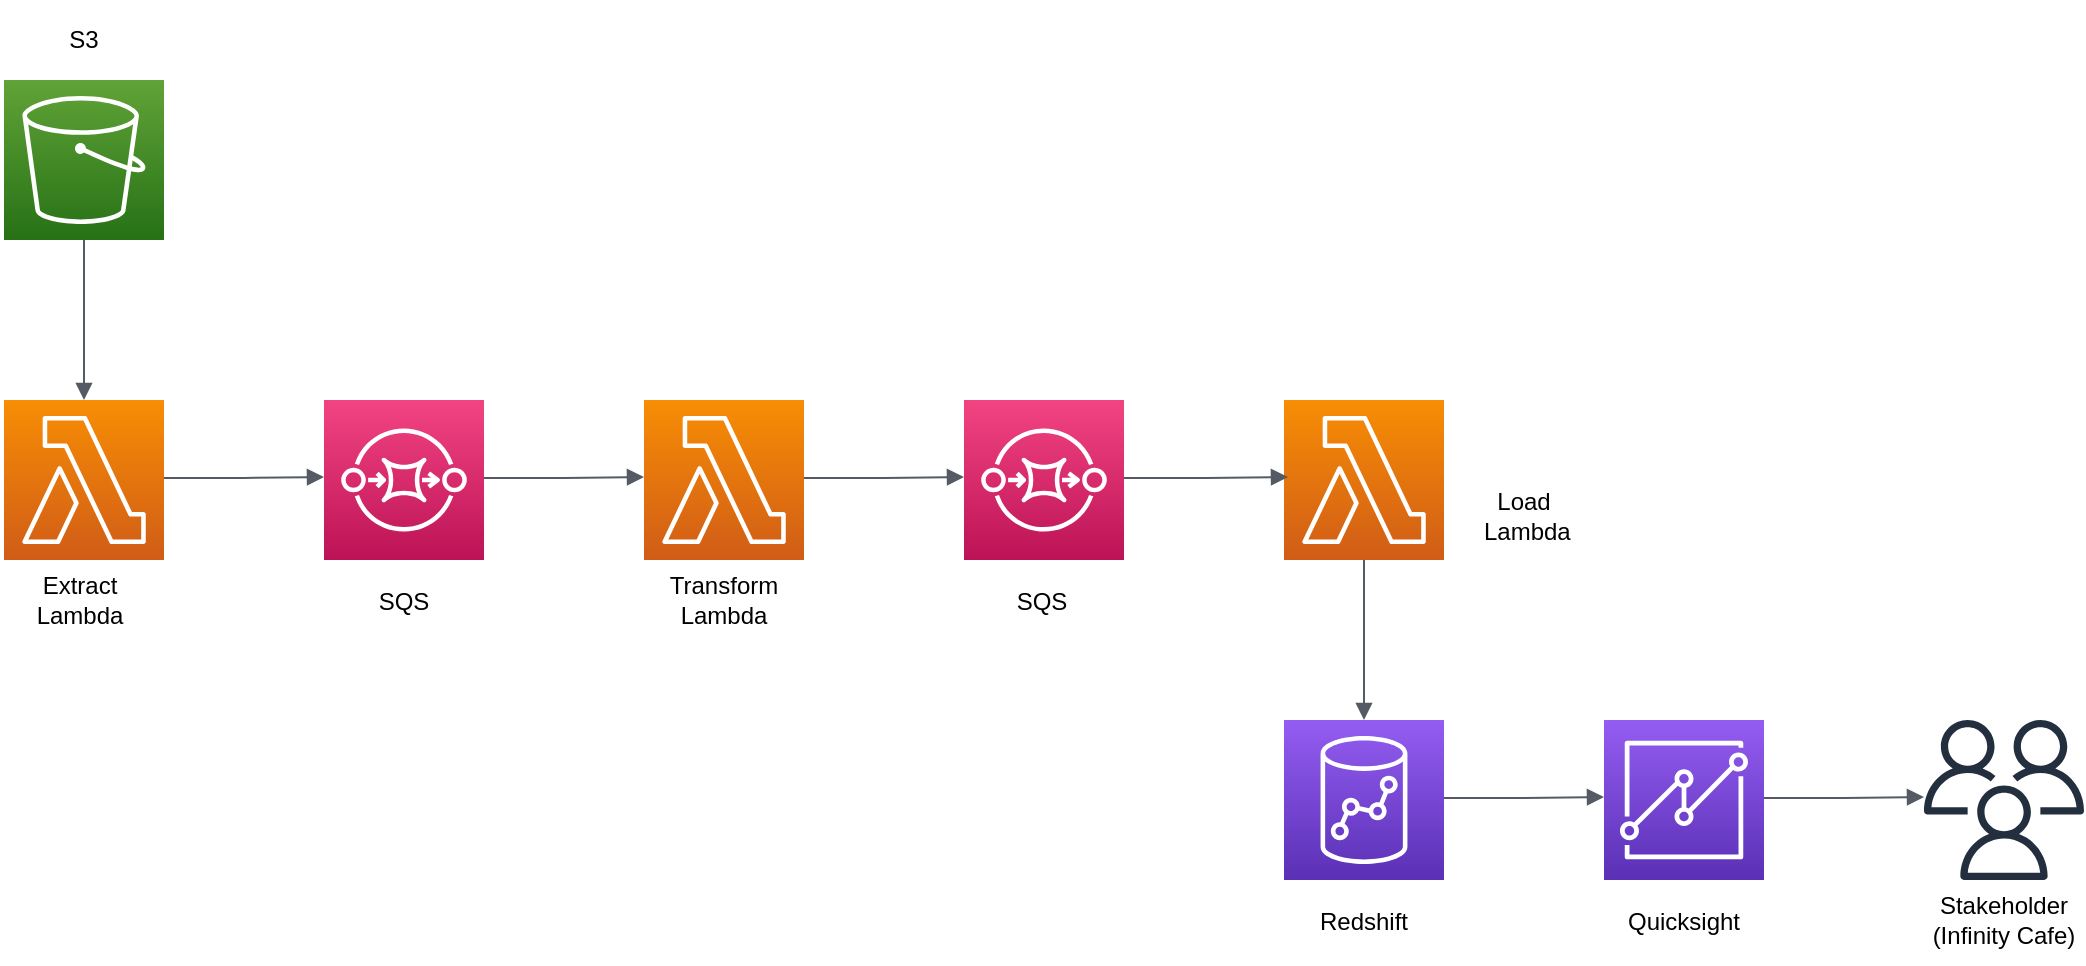 <mxfile version="13.8.1" type="device"><diagram id="Ht1M8jgEwFfnCIfOTk4-" name="Page-1"><mxGraphModel dx="395" dy="196" grid="1" gridSize="10" guides="1" tooltips="1" connect="1" arrows="1" fold="1" page="1" pageScale="1" pageWidth="1169" pageHeight="827" math="0" shadow="0"><root><mxCell id="0"/><mxCell id="1" parent="0"/><mxCell id="TOBhvi67q0q5GOOHMmWg-1" value="" style="outlineConnect=0;fontColor=#232F3E;gradientColor=#60A337;gradientDirection=north;fillColor=#277116;strokeColor=#ffffff;dashed=0;verticalLabelPosition=bottom;verticalAlign=top;align=center;html=1;fontSize=12;fontStyle=0;aspect=fixed;shape=mxgraph.aws4.resourceIcon;resIcon=mxgraph.aws4.s3;" vertex="1" parent="1"><mxGeometry x="40" y="120" width="80" height="80" as="geometry"/></mxCell><mxCell id="TOBhvi67q0q5GOOHMmWg-2" value="" style="outlineConnect=0;fontColor=#232F3E;gradientColor=#945DF2;gradientDirection=north;fillColor=#5A30B5;strokeColor=#ffffff;dashed=0;verticalLabelPosition=bottom;verticalAlign=top;align=center;html=1;fontSize=12;fontStyle=0;aspect=fixed;shape=mxgraph.aws4.resourceIcon;resIcon=mxgraph.aws4.redshift;" vertex="1" parent="1"><mxGeometry x="680" y="440" width="80" height="80" as="geometry"/></mxCell><mxCell id="TOBhvi67q0q5GOOHMmWg-3" value="" style="outlineConnect=0;fontColor=#232F3E;gradientColor=#F34482;gradientDirection=north;fillColor=#BC1356;strokeColor=#ffffff;dashed=0;verticalLabelPosition=bottom;verticalAlign=top;align=center;html=1;fontSize=12;fontStyle=0;aspect=fixed;shape=mxgraph.aws4.resourceIcon;resIcon=mxgraph.aws4.sqs;" vertex="1" parent="1"><mxGeometry x="200" y="280" width="80" height="80" as="geometry"/></mxCell><mxCell id="TOBhvi67q0q5GOOHMmWg-4" value="" style="outlineConnect=0;fontColor=#232F3E;gradientColor=#F34482;gradientDirection=north;fillColor=#BC1356;strokeColor=#ffffff;dashed=0;verticalLabelPosition=bottom;verticalAlign=top;align=center;html=1;fontSize=12;fontStyle=0;aspect=fixed;shape=mxgraph.aws4.resourceIcon;resIcon=mxgraph.aws4.sqs;" vertex="1" parent="1"><mxGeometry x="520" y="280" width="80" height="80" as="geometry"/></mxCell><mxCell id="TOBhvi67q0q5GOOHMmWg-5" value="" style="outlineConnect=0;fontColor=#232F3E;gradientColor=#F78E04;gradientDirection=north;fillColor=#D05C17;strokeColor=#ffffff;dashed=0;verticalLabelPosition=bottom;verticalAlign=top;align=center;html=1;fontSize=12;fontStyle=0;aspect=fixed;shape=mxgraph.aws4.resourceIcon;resIcon=mxgraph.aws4.lambda;" vertex="1" parent="1"><mxGeometry x="40" y="280" width="80" height="80" as="geometry"/></mxCell><mxCell id="TOBhvi67q0q5GOOHMmWg-6" value="" style="outlineConnect=0;fontColor=#232F3E;gradientColor=#F78E04;gradientDirection=north;fillColor=#D05C17;strokeColor=#ffffff;dashed=0;verticalLabelPosition=bottom;verticalAlign=top;align=center;html=1;fontSize=12;fontStyle=0;aspect=fixed;shape=mxgraph.aws4.resourceIcon;resIcon=mxgraph.aws4.lambda;" vertex="1" parent="1"><mxGeometry x="360" y="280" width="80" height="80" as="geometry"/></mxCell><mxCell id="TOBhvi67q0q5GOOHMmWg-7" value="" style="outlineConnect=0;fontColor=#232F3E;gradientColor=#F78E04;gradientDirection=north;fillColor=#D05C17;strokeColor=#ffffff;dashed=0;verticalLabelPosition=bottom;verticalAlign=top;align=center;html=1;fontSize=12;fontStyle=0;aspect=fixed;shape=mxgraph.aws4.resourceIcon;resIcon=mxgraph.aws4.lambda;" vertex="1" parent="1"><mxGeometry x="680" y="280" width="80" height="80" as="geometry"/></mxCell><mxCell id="TOBhvi67q0q5GOOHMmWg-8" value="" style="outlineConnect=0;fontColor=#232F3E;gradientColor=#945DF2;gradientDirection=north;fillColor=#5A30B5;strokeColor=#ffffff;dashed=0;verticalLabelPosition=bottom;verticalAlign=top;align=center;html=1;fontSize=12;fontStyle=0;aspect=fixed;shape=mxgraph.aws4.resourceIcon;resIcon=mxgraph.aws4.quicksight;" vertex="1" parent="1"><mxGeometry x="840" y="440" width="80" height="80" as="geometry"/></mxCell><mxCell id="TOBhvi67q0q5GOOHMmWg-9" value="" style="outlineConnect=0;fontColor=#232F3E;gradientColor=none;fillColor=#232F3E;dashed=0;verticalLabelPosition=bottom;verticalAlign=top;align=center;html=1;fontSize=12;fontStyle=0;aspect=fixed;pointerEvents=1;shape=mxgraph.aws4.users;strokeColor=none;" vertex="1" parent="1"><mxGeometry x="1000" y="440" width="80" height="80" as="geometry"/></mxCell><mxCell id="TOBhvi67q0q5GOOHMmWg-12" value="" style="edgeStyle=orthogonalEdgeStyle;html=1;endArrow=none;elbow=vertical;startArrow=block;startFill=1;strokeColor=#545B64;rounded=0;" edge="1" parent="1" source="TOBhvi67q0q5GOOHMmWg-5" target="TOBhvi67q0q5GOOHMmWg-1"><mxGeometry width="100" relative="1" as="geometry"><mxPoint x="40" y="250" as="sourcePoint"/><mxPoint x="140" y="250" as="targetPoint"/></mxGeometry></mxCell><mxCell id="TOBhvi67q0q5GOOHMmWg-14" value="" style="edgeStyle=orthogonalEdgeStyle;html=1;endArrow=block;elbow=vertical;startArrow=none;endFill=1;strokeColor=#545B64;rounded=0;" edge="1" parent="1"><mxGeometry width="100" relative="1" as="geometry"><mxPoint x="120" y="319" as="sourcePoint"/><mxPoint x="200" y="318.5" as="targetPoint"/><Array as="points"><mxPoint x="160" y="319"/></Array></mxGeometry></mxCell><mxCell id="TOBhvi67q0q5GOOHMmWg-15" value="" style="edgeStyle=orthogonalEdgeStyle;html=1;endArrow=block;elbow=vertical;startArrow=none;endFill=1;strokeColor=#545B64;rounded=0;" edge="1" parent="1"><mxGeometry width="100" relative="1" as="geometry"><mxPoint x="280" y="319" as="sourcePoint"/><mxPoint x="360" y="318.5" as="targetPoint"/><Array as="points"><mxPoint x="320" y="319"/></Array></mxGeometry></mxCell><mxCell id="TOBhvi67q0q5GOOHMmWg-16" value="" style="edgeStyle=orthogonalEdgeStyle;html=1;endArrow=block;elbow=vertical;startArrow=none;endFill=1;strokeColor=#545B64;rounded=0;" edge="1" parent="1"><mxGeometry width="100" relative="1" as="geometry"><mxPoint x="440" y="319" as="sourcePoint"/><mxPoint x="520" y="318.5" as="targetPoint"/><Array as="points"><mxPoint x="480" y="319"/></Array></mxGeometry></mxCell><mxCell id="TOBhvi67q0q5GOOHMmWg-17" value="" style="edgeStyle=orthogonalEdgeStyle;html=1;endArrow=block;elbow=vertical;startArrow=none;endFill=1;strokeColor=#545B64;rounded=0;" edge="1" parent="1"><mxGeometry width="100" relative="1" as="geometry"><mxPoint x="600" y="319" as="sourcePoint"/><mxPoint x="682" y="318.5" as="targetPoint"/><Array as="points"><mxPoint x="641" y="319"/></Array></mxGeometry></mxCell><mxCell id="TOBhvi67q0q5GOOHMmWg-18" value="" style="edgeStyle=orthogonalEdgeStyle;html=1;endArrow=none;elbow=vertical;startArrow=block;startFill=1;strokeColor=#545B64;rounded=0;" edge="1" parent="1"><mxGeometry width="100" relative="1" as="geometry"><mxPoint x="720" y="440" as="sourcePoint"/><mxPoint x="720" y="360" as="targetPoint"/></mxGeometry></mxCell><mxCell id="TOBhvi67q0q5GOOHMmWg-19" value="" style="edgeStyle=orthogonalEdgeStyle;html=1;endArrow=block;elbow=vertical;startArrow=none;endFill=1;strokeColor=#545B64;rounded=0;" edge="1" parent="1"><mxGeometry width="100" relative="1" as="geometry"><mxPoint x="760" y="479" as="sourcePoint"/><mxPoint x="840" y="478.5" as="targetPoint"/><Array as="points"><mxPoint x="800" y="479"/></Array></mxGeometry></mxCell><mxCell id="TOBhvi67q0q5GOOHMmWg-20" value="" style="edgeStyle=orthogonalEdgeStyle;html=1;endArrow=block;elbow=vertical;startArrow=none;endFill=1;strokeColor=#545B64;rounded=0;" edge="1" parent="1"><mxGeometry width="100" relative="1" as="geometry"><mxPoint x="920" y="479" as="sourcePoint"/><mxPoint x="1000" y="478.5" as="targetPoint"/><Array as="points"><mxPoint x="960" y="479"/></Array></mxGeometry></mxCell><mxCell id="TOBhvi67q0q5GOOHMmWg-22" value="S3" style="text;html=1;align=center;verticalAlign=middle;whiteSpace=wrap;rounded=0;fillColor=#ffffff;" vertex="1" parent="1"><mxGeometry x="40" y="80" width="80" height="40" as="geometry"/></mxCell><mxCell id="TOBhvi67q0q5GOOHMmWg-23" value="Load&lt;br&gt;&amp;nbsp;Lambda" style="text;html=1;strokeColor=none;align=center;verticalAlign=middle;whiteSpace=wrap;rounded=0;fillColor=#ffffff;" vertex="1" parent="1"><mxGeometry x="760" y="318" width="80" height="40" as="geometry"/></mxCell><mxCell id="TOBhvi67q0q5GOOHMmWg-24" value="Transform Lambda" style="text;html=1;strokeColor=none;align=center;verticalAlign=middle;whiteSpace=wrap;rounded=0;fillColor=#ffffff;" vertex="1" parent="1"><mxGeometry x="360" y="360" width="80" height="40" as="geometry"/></mxCell><mxCell id="TOBhvi67q0q5GOOHMmWg-25" value="Extract Lambda" style="text;html=1;strokeColor=none;align=center;verticalAlign=middle;whiteSpace=wrap;rounded=0;fillColor=#ffffff;" vertex="1" parent="1"><mxGeometry x="38" y="360" width="80" height="40" as="geometry"/></mxCell><mxCell id="TOBhvi67q0q5GOOHMmWg-26" value="SQS" style="text;html=1;strokeColor=none;align=center;verticalAlign=middle;whiteSpace=wrap;rounded=0;fillColor=#ffffff;" vertex="1" parent="1"><mxGeometry x="200" y="360" width="80" height="42" as="geometry"/></mxCell><mxCell id="TOBhvi67q0q5GOOHMmWg-27" value="SQS" style="text;html=1;strokeColor=none;align=center;verticalAlign=middle;whiteSpace=wrap;rounded=0;fillColor=#ffffff;" vertex="1" parent="1"><mxGeometry x="520" y="360" width="78" height="42" as="geometry"/></mxCell><mxCell id="TOBhvi67q0q5GOOHMmWg-28" value="Redshift" style="text;html=1;strokeColor=none;align=center;verticalAlign=middle;whiteSpace=wrap;rounded=0;fillColor=#ffffff;" vertex="1" parent="1"><mxGeometry x="680" y="520" width="80" height="42" as="geometry"/></mxCell><mxCell id="TOBhvi67q0q5GOOHMmWg-29" value="Quicksight" style="text;html=1;strokeColor=none;align=center;verticalAlign=middle;whiteSpace=wrap;rounded=0;fillColor=#ffffff;" vertex="1" parent="1"><mxGeometry x="840" y="520" width="80" height="42" as="geometry"/></mxCell><mxCell id="TOBhvi67q0q5GOOHMmWg-31" value="Stakeholder&lt;br&gt;(Infinity Cafe)" style="text;html=1;strokeColor=none;align=center;verticalAlign=middle;whiteSpace=wrap;rounded=0;fillColor=#ffffff;" vertex="1" parent="1"><mxGeometry x="1000" y="520" width="80" height="40" as="geometry"/></mxCell></root></mxGraphModel></diagram></mxfile>